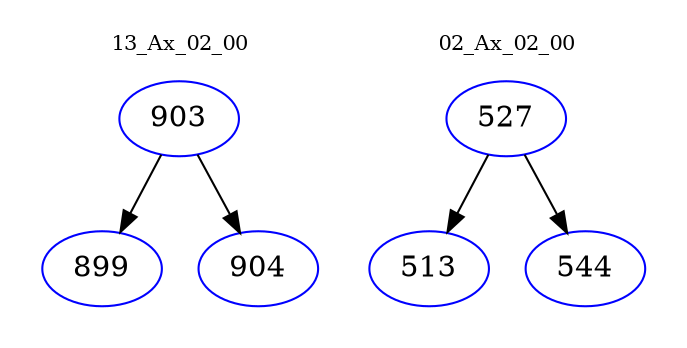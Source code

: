 digraph{
subgraph cluster_0 {
color = white
label = "13_Ax_02_00";
fontsize=10;
T0_903 [label="903", color="blue"]
T0_903 -> T0_899 [color="black"]
T0_899 [label="899", color="blue"]
T0_903 -> T0_904 [color="black"]
T0_904 [label="904", color="blue"]
}
subgraph cluster_1 {
color = white
label = "02_Ax_02_00";
fontsize=10;
T1_527 [label="527", color="blue"]
T1_527 -> T1_513 [color="black"]
T1_513 [label="513", color="blue"]
T1_527 -> T1_544 [color="black"]
T1_544 [label="544", color="blue"]
}
}
